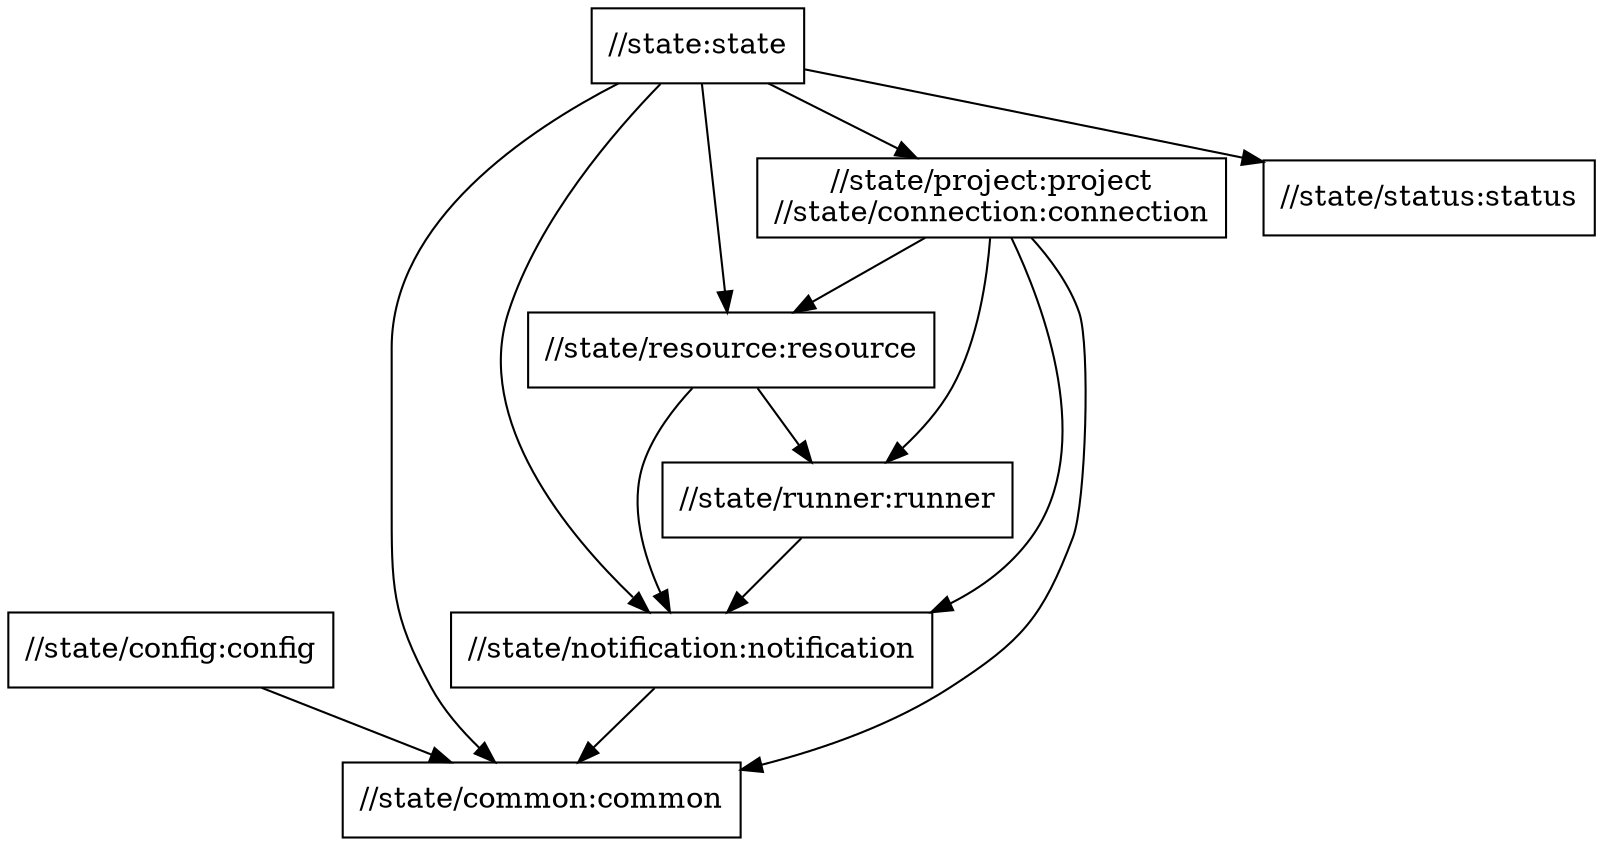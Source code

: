digraph mygraph {
  node [shape=box];
  "//state/config:config"
  "//state/config:config" -> "//state/common:common"
  "//state:state"
  "//state:state" -> "//state/common:common"
  "//state:state" -> "//state/project:project\n//state/connection:connection"
  "//state:state" -> "//state/notification:notification"
  "//state:state" -> "//state/resource:resource"
  "//state:state" -> "//state/status:status"
  "//state/status:status"
  "//state/project:project\n//state/connection:connection"
  "//state/project:project\n//state/connection:connection" -> "//state/common:common"
  "//state/project:project\n//state/connection:connection" -> "//state/notification:notification"
  "//state/project:project\n//state/connection:connection" -> "//state/resource:resource"
  "//state/project:project\n//state/connection:connection" -> "//state/runner:runner"
  "//state/resource:resource"
  "//state/resource:resource" -> "//state/notification:notification"
  "//state/resource:resource" -> "//state/runner:runner"
  "//state/runner:runner"
  "//state/runner:runner" -> "//state/notification:notification"
  "//state/notification:notification"
  "//state/notification:notification" -> "//state/common:common"
  "//state/common:common"
}
